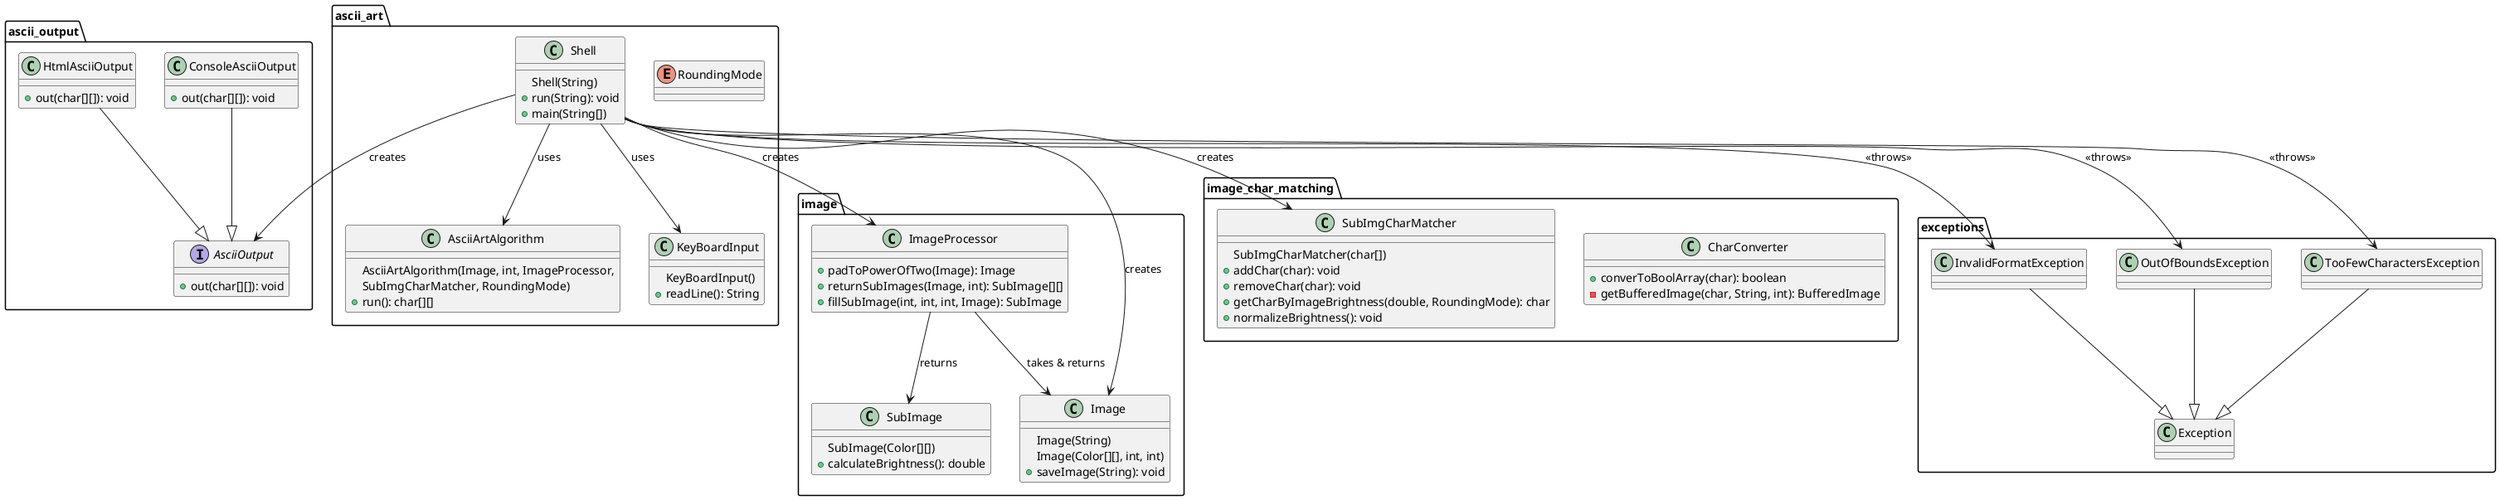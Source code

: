 @startuml

package "ascii_output"{
    interface AsciiOutput{
        +out(char[][]): void
    }

    class ConsoleAsciiOutput{
        +out(char[][]): void
    }

    class HtmlAsciiOutput{
        +out(char[][]): void
    }

    ConsoleAsciiOutput --|> AsciiOutput
    HtmlAsciiOutput --|> AsciiOutput
}

package "image"{
    class Image{
        Image(String)
        Image(Color[][], int, int)
        +saveImage(String): void
    }

    class ImageProcessor{
        +padToPowerOfTwo(Image): Image
        +returnSubImages(Image, int): SubImage[][]
        +fillSubImage(int, int, int, Image): SubImage
    }

    class SubImage{
        SubImage(Color[][])
        +calculateBrightness(): double
    }

    ImageProcessor --> Image : takes & returns
    ImageProcessor --> SubImage : returns
}

package "image_char_matching"{
    class CharConverter{
        +converToBoolArray(char): boolean
        -getBufferedImage(char, String, int): BufferedImage
    }

    class SubImgCharMatcher{
        SubImgCharMatcher(char[])
        +addChar(char): void
        +removeChar(char): void
        +getCharByImageBrightness(double, RoundingMode): char
        +normalizeBrightness(): void
    }
}

package "exceptions"{
    class InvalidFormatException
    class OutOfBoundsException
    class TooFewCharactersException

    InvalidFormatException --|> Exception
    OutOfBoundsException --|> Exception
    TooFewCharactersException --|> Exception
}

package "ascii_art"{
    enum RoundingMode
    class AsciiArtAlgorithm{
        AsciiArtAlgorithm(Image, int, ImageProcessor,
        SubImgCharMatcher, RoundingMode)
        +run(): char[][]
    }

    class KeyBoardInput{
        KeyBoardInput()
        +readLine(): String
    }

    class Shell{
        Shell(String)
        +run(String): void
        +main(String[])
    }

    Shell --> AsciiArtAlgorithm: uses
    Shell --> KeyBoardInput: uses
    Shell --> Image: creates
    Shell --> ImageProcessor: creates
    Shell --> SubImgCharMatcher: creates
    Shell --> AsciiOutput: creates
    Shell --> InvalidFormatException : <<throws>>
    Shell --> TooFewCharactersException : <<throws>>
    Shell --> OutOfBoundsException : <<throws>>

}

@enduml